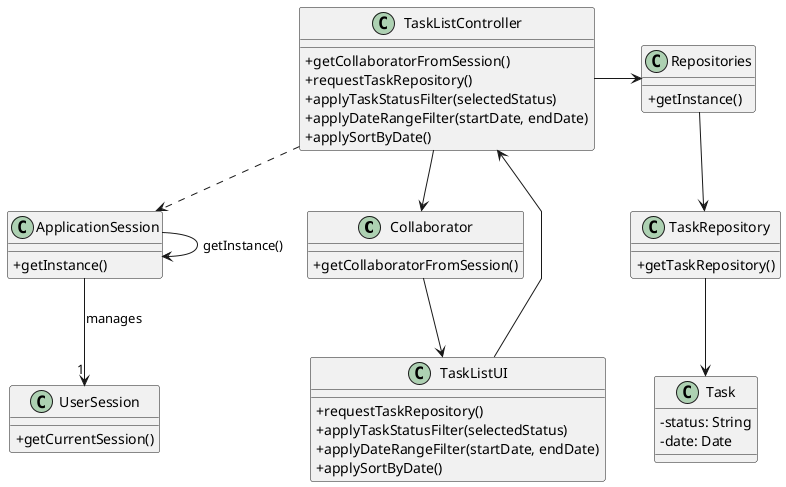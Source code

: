 @startuml
'skinparam monochrome true
skinparam packageStyle rectangle
skinparam shadowing false
skinparam linetype polyline

'skinparam linetype orto

skinparam classAttributeIconSize 0

'left to right direction


class Collaborator {
    + getCollaboratorFromSession()
}

class TaskListUI {
    + requestTaskRepository()
    + applyTaskStatusFilter(selectedStatus)
    + applyDateRangeFilter(startDate, endDate)
    + applySortByDate()
}

class TaskListController {
    + getCollaboratorFromSession()
    + requestTaskRepository()
    + applyTaskStatusFilter(selectedStatus)
    + applyDateRangeFilter(startDate, endDate)
    + applySortByDate()
}

class Repositories {
    + getInstance()
}

class ApplicationSession {
    + getInstance()
}

class UserSession {
    + getCurrentSession()
}

class TaskRepository {
    + getTaskRepository()
}

class Task {
    - status: String
    - date: Date
}

ApplicationSession -> ApplicationSession : getInstance()
ApplicationSession --> "1" UserSession : manages

TaskListController --> Collaborator
TaskListController -> Repositories
TaskListController ..> ApplicationSession

Collaborator --> TaskListUI
TaskListUI --> TaskListController

Repositories --> TaskRepository
TaskRepository --> Task



@enduml
